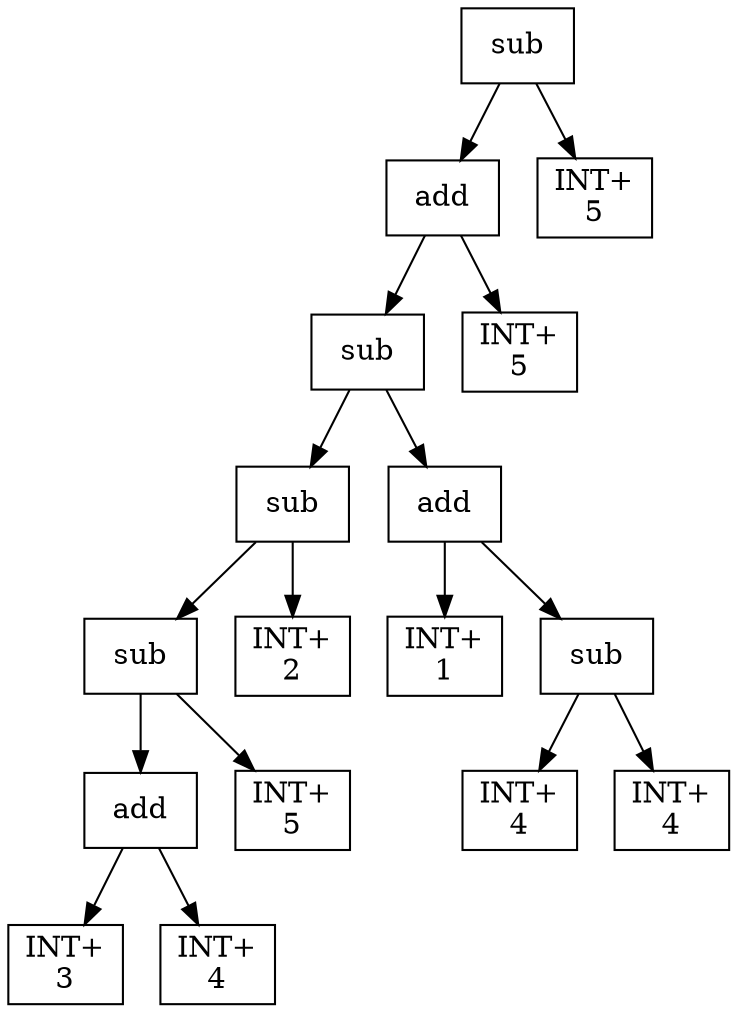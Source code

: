 digraph expr {
  node [shape=box];
  n1 [label="sub"];
  n2 [label="add"];
  n3 [label="sub"];
  n4 [label="sub"];
  n5 [label="sub"];
  n6 [label="add"];
  n7 [label="INT+\n3"];
  n8 [label="INT+\n4"];
  n6 -> n7;
  n6 -> n8;
  n9 [label="INT+\n5"];
  n5 -> n6;
  n5 -> n9;
  n10 [label="INT+\n2"];
  n4 -> n5;
  n4 -> n10;
  n11 [label="add"];
  n12 [label="INT+\n1"];
  n13 [label="sub"];
  n14 [label="INT+\n4"];
  n15 [label="INT+\n4"];
  n13 -> n14;
  n13 -> n15;
  n11 -> n12;
  n11 -> n13;
  n3 -> n4;
  n3 -> n11;
  n16 [label="INT+\n5"];
  n2 -> n3;
  n2 -> n16;
  n17 [label="INT+\n5"];
  n1 -> n2;
  n1 -> n17;
}